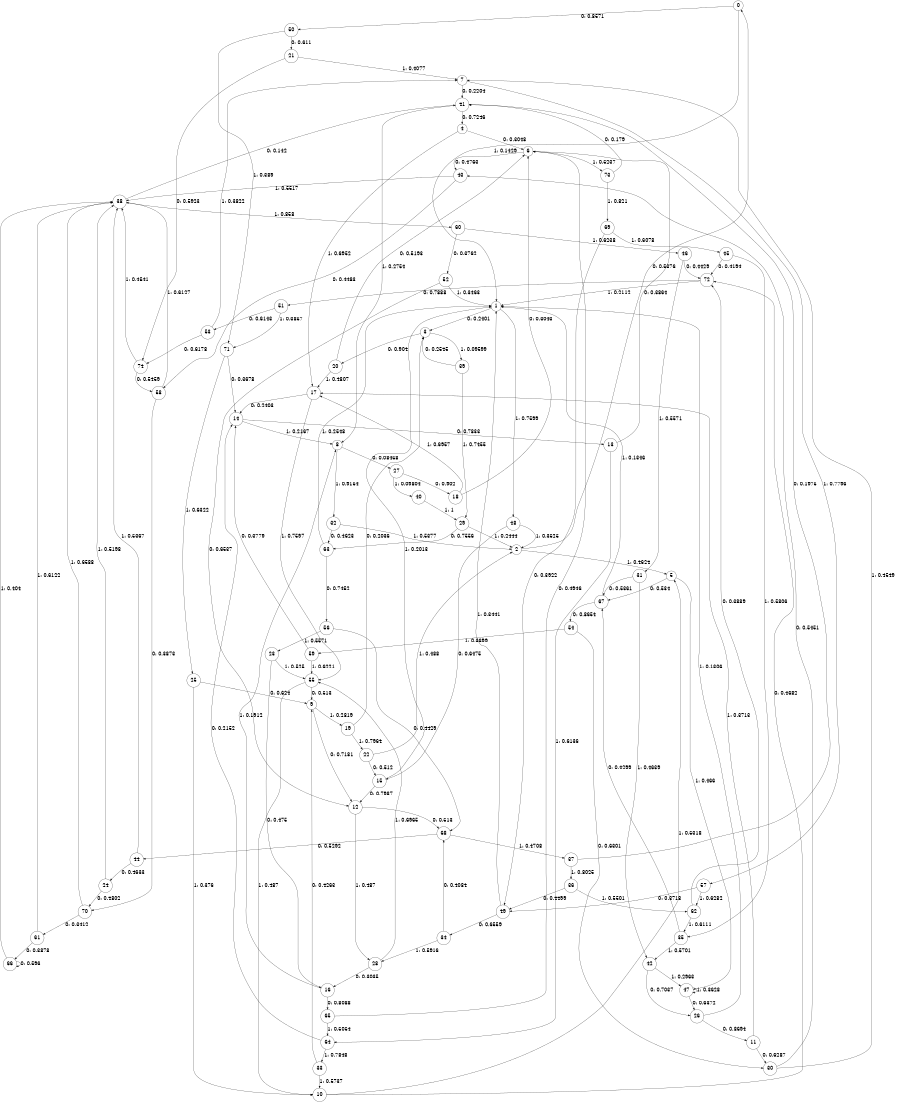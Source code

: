digraph "ch20faceL8" {
size = "6,8.5";
ratio = "fill";
node [shape = circle];
node [fontsize = 24];
edge [fontsize = 24];
0 -> 50 [label = "0: 0.8571   "];
0 -> 1 [label = "1: 0.1429   "];
1 -> 3 [label = "0: 0.2401   "];
1 -> 48 [label = "1: 0.7599   "];
2 -> 0 [label = "0: 0.5376   "];
2 -> 5 [label = "1: 0.4624   "];
3 -> 20 [label = "0: 0.904    "];
3 -> 39 [label = "1: 0.09599  "];
4 -> 6 [label = "0: 0.3048   "];
4 -> 17 [label = "1: 0.6952   "];
5 -> 67 [label = "0: 0.534    "];
5 -> 47 [label = "1: 0.466    "];
6 -> 43 [label = "0: 0.4763   "];
6 -> 73 [label = "1: 0.5237   "];
7 -> 41 [label = "0: 0.2204   "];
7 -> 57 [label = "1: 0.7796   "];
8 -> 27 [label = "0: 0.08458  "];
8 -> 32 [label = "1: 0.9154   "];
9 -> 12 [label = "0: 0.7181   "];
9 -> 19 [label = "1: 0.2819   "];
10 -> 72 [label = "0: 0.4682   "];
10 -> 5 [label = "1: 0.5318   "];
11 -> 30 [label = "0: 0.6287   "];
11 -> 17 [label = "1: 0.3713   "];
12 -> 68 [label = "0: 0.513    "];
12 -> 28 [label = "1: 0.487    "];
13 -> 6 [label = "0: 0.3864   "];
13 -> 64 [label = "1: 0.6136   "];
14 -> 13 [label = "0: 0.7833   "];
14 -> 8 [label = "1: 0.2167   "];
15 -> 12 [label = "0: 0.7987   "];
15 -> 1 [label = "1: 0.2013   "];
16 -> 65 [label = "0: 0.8088   "];
16 -> 8 [label = "1: 0.1912   "];
17 -> 14 [label = "0: 0.2403   "];
17 -> 55 [label = "1: 0.7597   "];
18 -> 6 [label = "0: 0.3043   "];
18 -> 17 [label = "1: 0.6957   "];
19 -> 3 [label = "0: 0.2036   "];
19 -> 22 [label = "1: 0.7964   "];
20 -> 6 [label = "0: 0.5193   "];
20 -> 17 [label = "1: 0.4807   "];
21 -> 74 [label = "0: 0.5923   "];
21 -> 7 [label = "1: 0.4077   "];
22 -> 15 [label = "0: 0.512    "];
22 -> 2 [label = "1: 0.488    "];
23 -> 16 [label = "0: 0.475    "];
23 -> 55 [label = "1: 0.525    "];
24 -> 70 [label = "0: 0.4802   "];
24 -> 38 [label = "1: 0.5198   "];
25 -> 9 [label = "0: 0.624    "];
25 -> 10 [label = "1: 0.376    "];
26 -> 11 [label = "0: 0.8694   "];
26 -> 1 [label = "1: 0.1306   "];
27 -> 18 [label = "0: 0.902    "];
27 -> 40 [label = "1: 0.09804  "];
28 -> 16 [label = "0: 0.3035   "];
28 -> 55 [label = "1: 0.6965   "];
29 -> 63 [label = "0: 0.7556   "];
29 -> 2 [label = "1: 0.2444   "];
30 -> 43 [label = "0: 0.5451   "];
30 -> 7 [label = "1: 0.4549   "];
31 -> 67 [label = "0: 0.5361   "];
31 -> 42 [label = "1: 0.4639   "];
32 -> 63 [label = "0: 0.4623   "];
32 -> 2 [label = "1: 0.5377   "];
33 -> 9 [label = "0: 0.4263   "];
33 -> 10 [label = "1: 0.5737   "];
34 -> 68 [label = "0: 0.4084   "];
34 -> 28 [label = "1: 0.5916   "];
35 -> 67 [label = "0: 0.4299   "];
35 -> 42 [label = "1: 0.5701   "];
36 -> 49 [label = "0: 0.4499   "];
36 -> 62 [label = "1: 0.5501   "];
37 -> 41 [label = "0: 0.1975   "];
37 -> 36 [label = "1: 0.8025   "];
38 -> 41 [label = "0: 0.142    "];
38 -> 60 [label = "1: 0.858    "];
39 -> 3 [label = "0: 0.2545   "];
39 -> 29 [label = "1: 0.7455   "];
40 -> 29 [label = "1: 1        "];
41 -> 4 [label = "0: 0.7246   "];
41 -> 8 [label = "1: 0.2754   "];
42 -> 26 [label = "0: 0.7037   "];
42 -> 47 [label = "1: 0.2963   "];
43 -> 58 [label = "0: 0.4483   "];
43 -> 38 [label = "1: 0.5517   "];
44 -> 24 [label = "0: 0.4633   "];
44 -> 38 [label = "1: 0.5367   "];
45 -> 72 [label = "0: 0.4194   "];
45 -> 35 [label = "1: 0.5806   "];
46 -> 72 [label = "0: 0.4429   "];
46 -> 31 [label = "1: 0.5571   "];
47 -> 26 [label = "0: 0.6372   "];
47 -> 47 [label = "1: 0.3628   "];
48 -> 15 [label = "0: 0.6475   "];
48 -> 2 [label = "1: 0.3525   "];
49 -> 34 [label = "0: 0.6559   "];
49 -> 1 [label = "1: 0.3441   "];
50 -> 21 [label = "0: 0.611    "];
50 -> 71 [label = "1: 0.389    "];
51 -> 53 [label = "0: 0.6143   "];
51 -> 71 [label = "1: 0.3857   "];
52 -> 12 [label = "0: 0.6537   "];
52 -> 1 [label = "1: 0.3463   "];
53 -> 74 [label = "0: 0.6178   "];
53 -> 7 [label = "1: 0.3822   "];
54 -> 30 [label = "0: 0.6301   "];
54 -> 59 [label = "1: 0.3699   "];
55 -> 9 [label = "0: 0.513    "];
55 -> 10 [label = "1: 0.487    "];
56 -> 68 [label = "0: 0.4429   "];
56 -> 23 [label = "1: 0.5571   "];
57 -> 49 [label = "0: 0.3718   "];
57 -> 62 [label = "1: 0.6282   "];
58 -> 70 [label = "0: 0.3873   "];
58 -> 38 [label = "1: 0.6127   "];
59 -> 14 [label = "0: 0.3779   "];
59 -> 55 [label = "1: 0.6221   "];
60 -> 52 [label = "0: 0.3762   "];
60 -> 46 [label = "1: 0.6238   "];
61 -> 66 [label = "0: 0.3878   "];
61 -> 38 [label = "1: 0.6122   "];
62 -> 72 [label = "0: 0.3889   "];
62 -> 35 [label = "1: 0.6111   "];
63 -> 56 [label = "0: 0.7452   "];
63 -> 1 [label = "1: 0.2548   "];
64 -> 14 [label = "0: 0.2152   "];
64 -> 33 [label = "1: 0.7848   "];
65 -> 6 [label = "0: 0.4946   "];
65 -> 64 [label = "1: 0.5054   "];
66 -> 66 [label = "0: 0.596    "];
66 -> 38 [label = "1: 0.404    "];
67 -> 54 [label = "0: 0.8654   "];
67 -> 1 [label = "1: 0.1346   "];
68 -> 44 [label = "0: 0.5292   "];
68 -> 37 [label = "1: 0.4708   "];
69 -> 49 [label = "0: 0.3922   "];
69 -> 45 [label = "1: 0.6078   "];
70 -> 61 [label = "0: 0.3412   "];
70 -> 38 [label = "1: 0.6588   "];
71 -> 14 [label = "0: 0.3678   "];
71 -> 25 [label = "1: 0.6322   "];
72 -> 51 [label = "0: 0.7888   "];
72 -> 1 [label = "1: 0.2112   "];
73 -> 41 [label = "0: 0.179    "];
73 -> 69 [label = "1: 0.821    "];
74 -> 58 [label = "0: 0.5459   "];
74 -> 38 [label = "1: 0.4541   "];
}